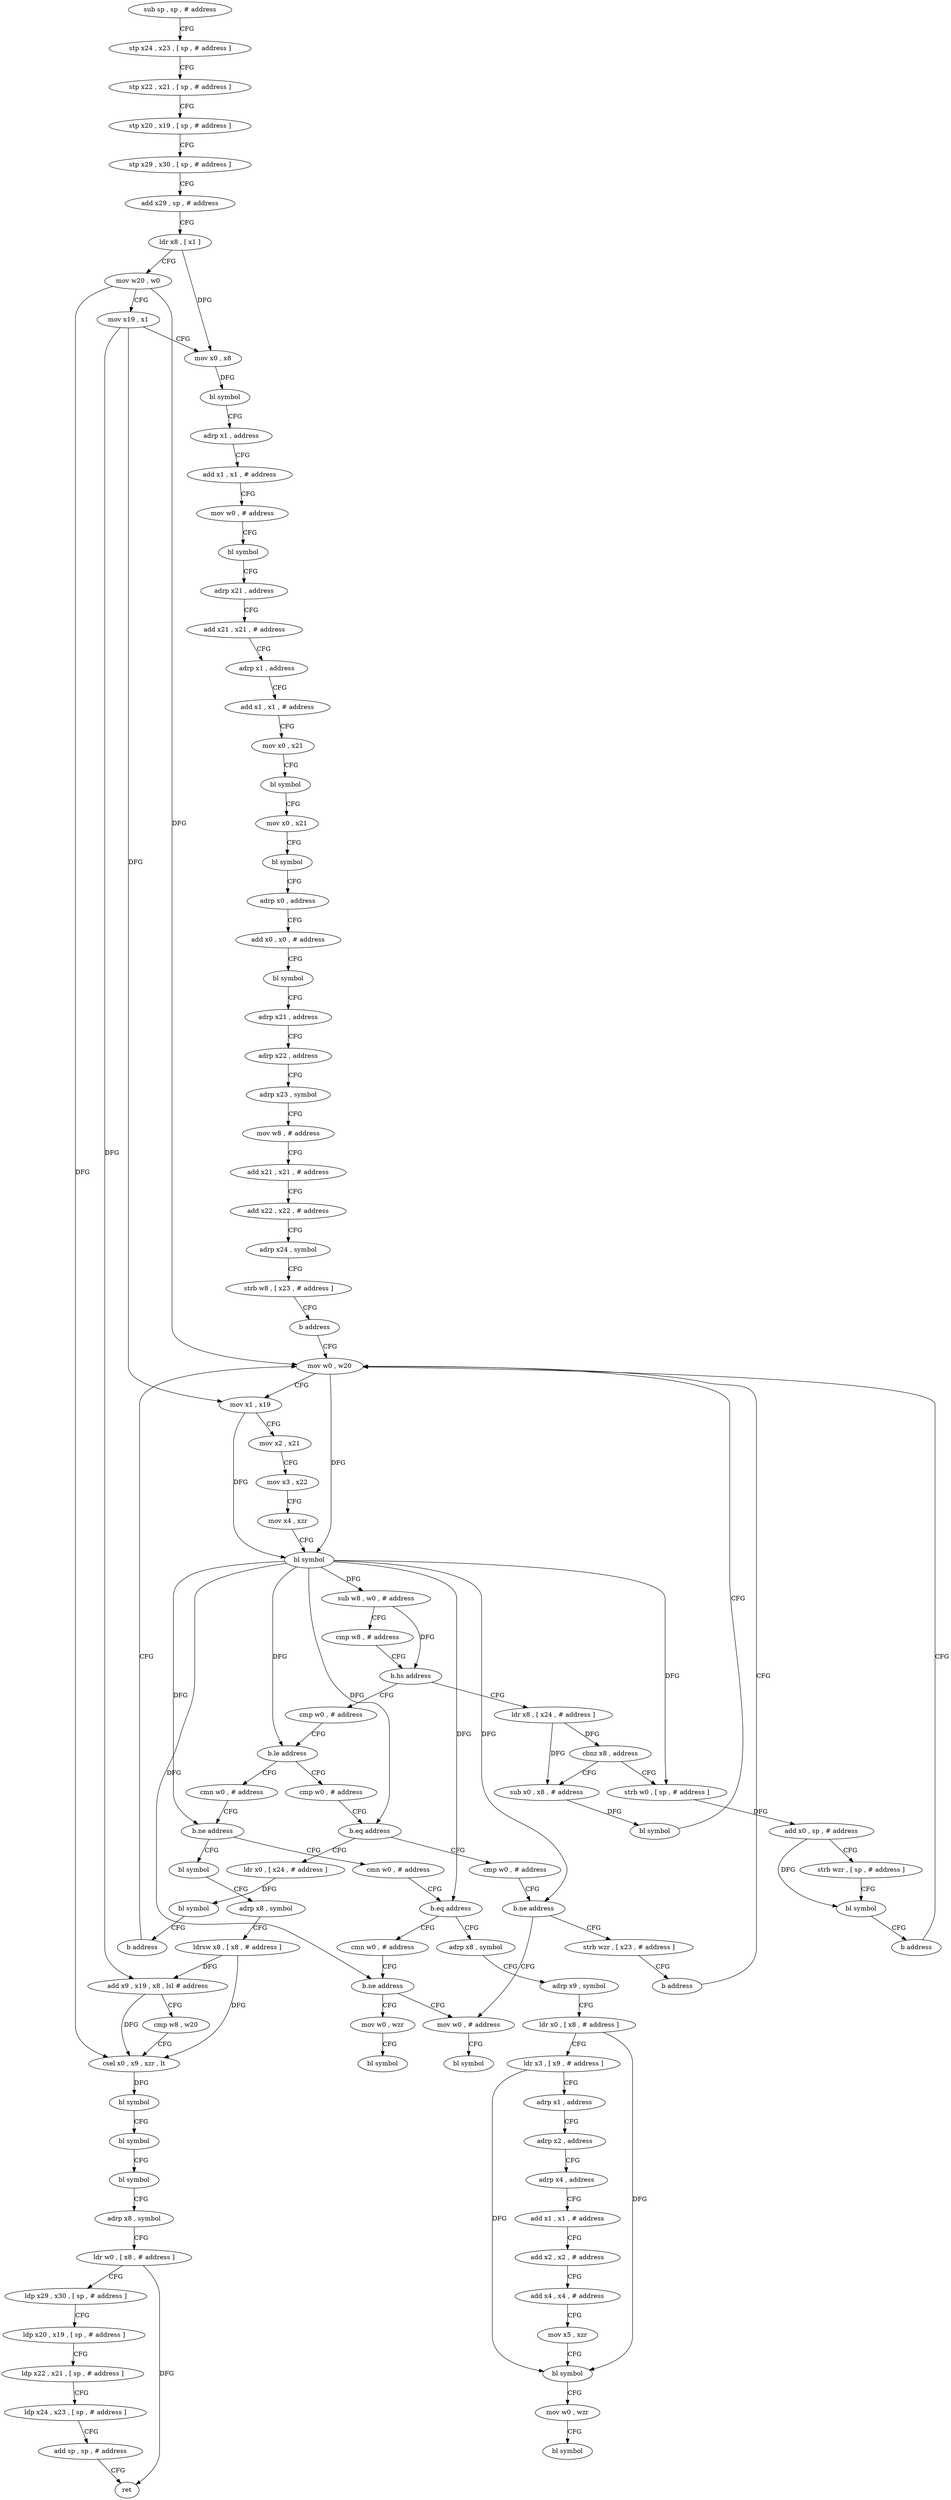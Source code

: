 digraph "func" {
"4200604" [label = "sub sp , sp , # address" ]
"4200608" [label = "stp x24 , x23 , [ sp , # address ]" ]
"4200612" [label = "stp x22 , x21 , [ sp , # address ]" ]
"4200616" [label = "stp x20 , x19 , [ sp , # address ]" ]
"4200620" [label = "stp x29 , x30 , [ sp , # address ]" ]
"4200624" [label = "add x29 , sp , # address" ]
"4200628" [label = "ldr x8 , [ x1 ]" ]
"4200632" [label = "mov w20 , w0" ]
"4200636" [label = "mov x19 , x1" ]
"4200640" [label = "mov x0 , x8" ]
"4200644" [label = "bl symbol" ]
"4200648" [label = "adrp x1 , address" ]
"4200652" [label = "add x1 , x1 , # address" ]
"4200656" [label = "mov w0 , # address" ]
"4200660" [label = "bl symbol" ]
"4200664" [label = "adrp x21 , address" ]
"4200668" [label = "add x21 , x21 , # address" ]
"4200672" [label = "adrp x1 , address" ]
"4200676" [label = "add x1 , x1 , # address" ]
"4200680" [label = "mov x0 , x21" ]
"4200684" [label = "bl symbol" ]
"4200688" [label = "mov x0 , x21" ]
"4200692" [label = "bl symbol" ]
"4200696" [label = "adrp x0 , address" ]
"4200700" [label = "add x0 , x0 , # address" ]
"4200704" [label = "bl symbol" ]
"4200708" [label = "adrp x21 , address" ]
"4200712" [label = "adrp x22 , address" ]
"4200716" [label = "adrp x23 , symbol" ]
"4200720" [label = "mov w8 , # address" ]
"4200724" [label = "add x21 , x21 , # address" ]
"4200728" [label = "add x22 , x22 , # address" ]
"4200732" [label = "adrp x24 , symbol" ]
"4200736" [label = "strb w8 , [ x23 , # address ]" ]
"4200740" [label = "b address" ]
"4200752" [label = "mov w0 , w20" ]
"4200756" [label = "mov x1 , x19" ]
"4200760" [label = "mov x2 , x21" ]
"4200764" [label = "mov x3 , x22" ]
"4200768" [label = "mov x4 , xzr" ]
"4200772" [label = "bl symbol" ]
"4200776" [label = "sub w8 , w0 , # address" ]
"4200780" [label = "cmp w8 , # address" ]
"4200784" [label = "b.hs address" ]
"4200816" [label = "cmp w0 , # address" ]
"4200788" [label = "ldr x8 , [ x24 , # address ]" ]
"4200820" [label = "b.le address" ]
"4200860" [label = "cmn w0 , # address" ]
"4200824" [label = "cmp w0 , # address" ]
"4200792" [label = "cbnz x8 , address" ]
"4200744" [label = "sub x0 , x8 , # address" ]
"4200796" [label = "strb w0 , [ sp , # address ]" ]
"4200864" [label = "b.ne address" ]
"4200936" [label = "cmn w0 , # address" ]
"4200868" [label = "bl symbol" ]
"4200828" [label = "b.eq address" ]
"4200848" [label = "ldr x0 , [ x24 , # address ]" ]
"4200832" [label = "cmp w0 , # address" ]
"4200748" [label = "bl symbol" ]
"4200800" [label = "add x0 , sp , # address" ]
"4200804" [label = "strb wzr , [ sp , # address ]" ]
"4200808" [label = "bl symbol" ]
"4200812" [label = "b address" ]
"4200940" [label = "b.eq address" ]
"4200960" [label = "adrp x8 , symbol" ]
"4200944" [label = "cmn w0 , # address" ]
"4200872" [label = "adrp x8 , symbol" ]
"4200876" [label = "ldrsw x8 , [ x8 , # address ]" ]
"4200880" [label = "add x9 , x19 , x8 , lsl # address" ]
"4200884" [label = "cmp w8 , w20" ]
"4200888" [label = "csel x0 , x9 , xzr , lt" ]
"4200892" [label = "bl symbol" ]
"4200896" [label = "bl symbol" ]
"4200900" [label = "bl symbol" ]
"4200904" [label = "adrp x8 , symbol" ]
"4200908" [label = "ldr w0 , [ x8 , # address ]" ]
"4200912" [label = "ldp x29 , x30 , [ sp , # address ]" ]
"4200916" [label = "ldp x20 , x19 , [ sp , # address ]" ]
"4200920" [label = "ldp x22 , x21 , [ sp , # address ]" ]
"4200924" [label = "ldp x24 , x23 , [ sp , # address ]" ]
"4200928" [label = "add sp , sp , # address" ]
"4200932" [label = "ret" ]
"4200852" [label = "bl symbol" ]
"4200856" [label = "b address" ]
"4200836" [label = "b.ne address" ]
"4201016" [label = "mov w0 , # address" ]
"4200840" [label = "strb wzr , [ x23 , # address ]" ]
"4200964" [label = "adrp x9 , symbol" ]
"4200968" [label = "ldr x0 , [ x8 , # address ]" ]
"4200972" [label = "ldr x3 , [ x9 , # address ]" ]
"4200976" [label = "adrp x1 , address" ]
"4200980" [label = "adrp x2 , address" ]
"4200984" [label = "adrp x4 , address" ]
"4200988" [label = "add x1 , x1 , # address" ]
"4200992" [label = "add x2 , x2 , # address" ]
"4200996" [label = "add x4 , x4 , # address" ]
"4201000" [label = "mov x5 , xzr" ]
"4201004" [label = "bl symbol" ]
"4201008" [label = "mov w0 , wzr" ]
"4201012" [label = "bl symbol" ]
"4200948" [label = "b.ne address" ]
"4200952" [label = "mov w0 , wzr" ]
"4201020" [label = "bl symbol" ]
"4200844" [label = "b address" ]
"4200956" [label = "bl symbol" ]
"4200604" -> "4200608" [ label = "CFG" ]
"4200608" -> "4200612" [ label = "CFG" ]
"4200612" -> "4200616" [ label = "CFG" ]
"4200616" -> "4200620" [ label = "CFG" ]
"4200620" -> "4200624" [ label = "CFG" ]
"4200624" -> "4200628" [ label = "CFG" ]
"4200628" -> "4200632" [ label = "CFG" ]
"4200628" -> "4200640" [ label = "DFG" ]
"4200632" -> "4200636" [ label = "CFG" ]
"4200632" -> "4200752" [ label = "DFG" ]
"4200632" -> "4200888" [ label = "DFG" ]
"4200636" -> "4200640" [ label = "CFG" ]
"4200636" -> "4200756" [ label = "DFG" ]
"4200636" -> "4200880" [ label = "DFG" ]
"4200640" -> "4200644" [ label = "DFG" ]
"4200644" -> "4200648" [ label = "CFG" ]
"4200648" -> "4200652" [ label = "CFG" ]
"4200652" -> "4200656" [ label = "CFG" ]
"4200656" -> "4200660" [ label = "CFG" ]
"4200660" -> "4200664" [ label = "CFG" ]
"4200664" -> "4200668" [ label = "CFG" ]
"4200668" -> "4200672" [ label = "CFG" ]
"4200672" -> "4200676" [ label = "CFG" ]
"4200676" -> "4200680" [ label = "CFG" ]
"4200680" -> "4200684" [ label = "CFG" ]
"4200684" -> "4200688" [ label = "CFG" ]
"4200688" -> "4200692" [ label = "CFG" ]
"4200692" -> "4200696" [ label = "CFG" ]
"4200696" -> "4200700" [ label = "CFG" ]
"4200700" -> "4200704" [ label = "CFG" ]
"4200704" -> "4200708" [ label = "CFG" ]
"4200708" -> "4200712" [ label = "CFG" ]
"4200712" -> "4200716" [ label = "CFG" ]
"4200716" -> "4200720" [ label = "CFG" ]
"4200720" -> "4200724" [ label = "CFG" ]
"4200724" -> "4200728" [ label = "CFG" ]
"4200728" -> "4200732" [ label = "CFG" ]
"4200732" -> "4200736" [ label = "CFG" ]
"4200736" -> "4200740" [ label = "CFG" ]
"4200740" -> "4200752" [ label = "CFG" ]
"4200752" -> "4200756" [ label = "CFG" ]
"4200752" -> "4200772" [ label = "DFG" ]
"4200756" -> "4200760" [ label = "CFG" ]
"4200756" -> "4200772" [ label = "DFG" ]
"4200760" -> "4200764" [ label = "CFG" ]
"4200764" -> "4200768" [ label = "CFG" ]
"4200768" -> "4200772" [ label = "CFG" ]
"4200772" -> "4200776" [ label = "DFG" ]
"4200772" -> "4200820" [ label = "DFG" ]
"4200772" -> "4200864" [ label = "DFG" ]
"4200772" -> "4200828" [ label = "DFG" ]
"4200772" -> "4200796" [ label = "DFG" ]
"4200772" -> "4200940" [ label = "DFG" ]
"4200772" -> "4200836" [ label = "DFG" ]
"4200772" -> "4200948" [ label = "DFG" ]
"4200776" -> "4200780" [ label = "CFG" ]
"4200776" -> "4200784" [ label = "DFG" ]
"4200780" -> "4200784" [ label = "CFG" ]
"4200784" -> "4200816" [ label = "CFG" ]
"4200784" -> "4200788" [ label = "CFG" ]
"4200816" -> "4200820" [ label = "CFG" ]
"4200788" -> "4200792" [ label = "DFG" ]
"4200788" -> "4200744" [ label = "DFG" ]
"4200820" -> "4200860" [ label = "CFG" ]
"4200820" -> "4200824" [ label = "CFG" ]
"4200860" -> "4200864" [ label = "CFG" ]
"4200824" -> "4200828" [ label = "CFG" ]
"4200792" -> "4200744" [ label = "CFG" ]
"4200792" -> "4200796" [ label = "CFG" ]
"4200744" -> "4200748" [ label = "DFG" ]
"4200796" -> "4200800" [ label = "DFG" ]
"4200864" -> "4200936" [ label = "CFG" ]
"4200864" -> "4200868" [ label = "CFG" ]
"4200936" -> "4200940" [ label = "CFG" ]
"4200868" -> "4200872" [ label = "CFG" ]
"4200828" -> "4200848" [ label = "CFG" ]
"4200828" -> "4200832" [ label = "CFG" ]
"4200848" -> "4200852" [ label = "DFG" ]
"4200832" -> "4200836" [ label = "CFG" ]
"4200748" -> "4200752" [ label = "CFG" ]
"4200800" -> "4200804" [ label = "CFG" ]
"4200800" -> "4200808" [ label = "DFG" ]
"4200804" -> "4200808" [ label = "CFG" ]
"4200808" -> "4200812" [ label = "CFG" ]
"4200812" -> "4200752" [ label = "CFG" ]
"4200940" -> "4200960" [ label = "CFG" ]
"4200940" -> "4200944" [ label = "CFG" ]
"4200960" -> "4200964" [ label = "CFG" ]
"4200944" -> "4200948" [ label = "CFG" ]
"4200872" -> "4200876" [ label = "CFG" ]
"4200876" -> "4200880" [ label = "DFG" ]
"4200876" -> "4200888" [ label = "DFG" ]
"4200880" -> "4200884" [ label = "CFG" ]
"4200880" -> "4200888" [ label = "DFG" ]
"4200884" -> "4200888" [ label = "CFG" ]
"4200888" -> "4200892" [ label = "DFG" ]
"4200892" -> "4200896" [ label = "CFG" ]
"4200896" -> "4200900" [ label = "CFG" ]
"4200900" -> "4200904" [ label = "CFG" ]
"4200904" -> "4200908" [ label = "CFG" ]
"4200908" -> "4200912" [ label = "CFG" ]
"4200908" -> "4200932" [ label = "DFG" ]
"4200912" -> "4200916" [ label = "CFG" ]
"4200916" -> "4200920" [ label = "CFG" ]
"4200920" -> "4200924" [ label = "CFG" ]
"4200924" -> "4200928" [ label = "CFG" ]
"4200928" -> "4200932" [ label = "CFG" ]
"4200852" -> "4200856" [ label = "CFG" ]
"4200856" -> "4200752" [ label = "CFG" ]
"4200836" -> "4201016" [ label = "CFG" ]
"4200836" -> "4200840" [ label = "CFG" ]
"4201016" -> "4201020" [ label = "CFG" ]
"4200840" -> "4200844" [ label = "CFG" ]
"4200964" -> "4200968" [ label = "CFG" ]
"4200968" -> "4200972" [ label = "CFG" ]
"4200968" -> "4201004" [ label = "DFG" ]
"4200972" -> "4200976" [ label = "CFG" ]
"4200972" -> "4201004" [ label = "DFG" ]
"4200976" -> "4200980" [ label = "CFG" ]
"4200980" -> "4200984" [ label = "CFG" ]
"4200984" -> "4200988" [ label = "CFG" ]
"4200988" -> "4200992" [ label = "CFG" ]
"4200992" -> "4200996" [ label = "CFG" ]
"4200996" -> "4201000" [ label = "CFG" ]
"4201000" -> "4201004" [ label = "CFG" ]
"4201004" -> "4201008" [ label = "CFG" ]
"4201008" -> "4201012" [ label = "CFG" ]
"4200948" -> "4201016" [ label = "CFG" ]
"4200948" -> "4200952" [ label = "CFG" ]
"4200952" -> "4200956" [ label = "CFG" ]
"4200844" -> "4200752" [ label = "CFG" ]
}

